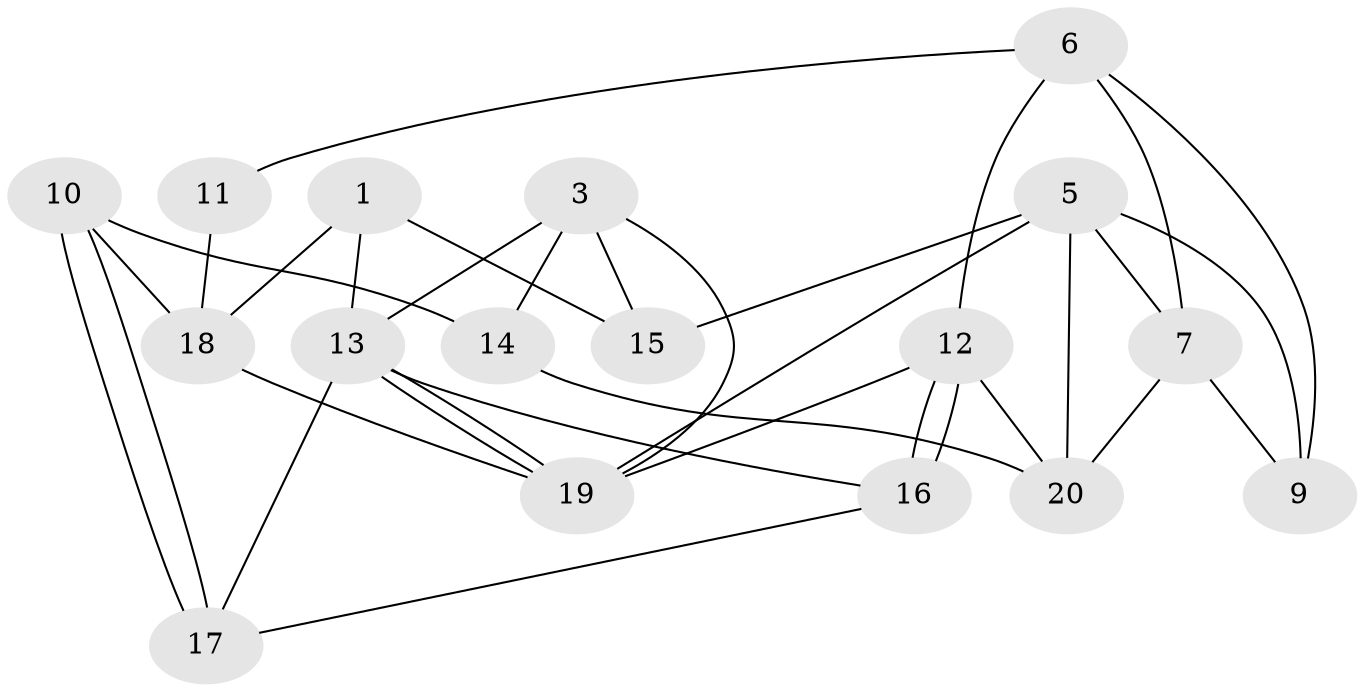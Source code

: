 // Generated by graph-tools (version 1.1) at 2025/46/02/15/25 05:46:28]
// undirected, 17 vertices, 34 edges
graph export_dot {
graph [start="1"]
  node [color=gray90,style=filled];
  1;
  3;
  5;
  6;
  7;
  9 [super="+2"];
  10 [super="+8"];
  11 [super="+2"];
  12;
  13;
  14;
  15;
  16;
  17 [super="+4"];
  18 [super="+4"];
  19;
  20 [super="+8"];
  1 -- 13;
  1 -- 18;
  1 -- 15;
  3 -- 19;
  3 -- 13;
  3 -- 14;
  3 -- 15;
  5 -- 7;
  5 -- 15;
  5 -- 9;
  5 -- 19;
  5 -- 20;
  6 -- 12;
  6 -- 7;
  6 -- 9;
  6 -- 11;
  7 -- 9;
  7 -- 20;
  10 -- 14;
  10 -- 17;
  10 -- 17;
  10 -- 18;
  11 -- 18;
  12 -- 16;
  12 -- 16;
  12 -- 19;
  12 -- 20;
  13 -- 19;
  13 -- 19;
  13 -- 16;
  13 -- 17;
  14 -- 20;
  16 -- 17;
  18 -- 19;
}
